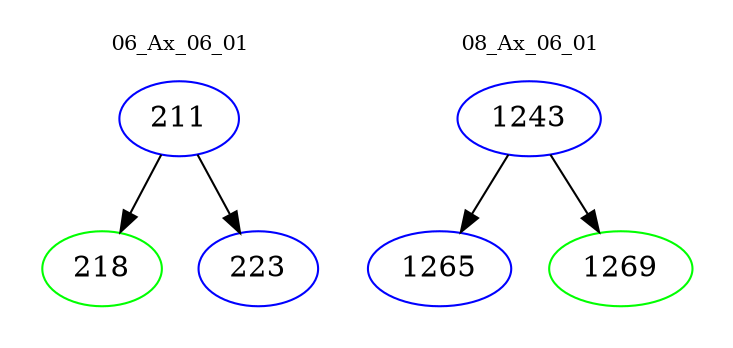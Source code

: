 digraph{
subgraph cluster_0 {
color = white
label = "06_Ax_06_01";
fontsize=10;
T0_211 [label="211", color="blue"]
T0_211 -> T0_218 [color="black"]
T0_218 [label="218", color="green"]
T0_211 -> T0_223 [color="black"]
T0_223 [label="223", color="blue"]
}
subgraph cluster_1 {
color = white
label = "08_Ax_06_01";
fontsize=10;
T1_1243 [label="1243", color="blue"]
T1_1243 -> T1_1265 [color="black"]
T1_1265 [label="1265", color="blue"]
T1_1243 -> T1_1269 [color="black"]
T1_1269 [label="1269", color="green"]
}
}
